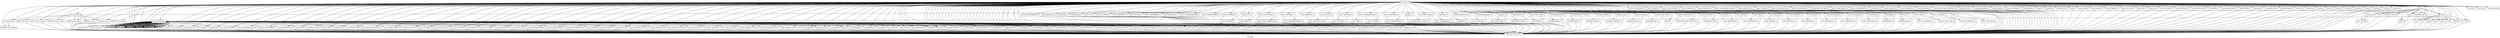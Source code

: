 digraph "Call graph" {
	label="Call graph";

	Node0x55b346fae190 [shape=record,label="{external node}"];
	Node0x55b346fae190 -> Node0x55b346fae230;
	Node0x55b346fae190 -> Node0x55b346fae2d0;
	Node0x55b346fae190 -> Node0x55b346fae370;
	Node0x55b346fae190 -> Node0x55b346fae3e0;
	Node0x55b346fae190 -> Node0x55b346fae450;
	Node0x55b346fae190 -> Node0x55b346fae4c0;
	Node0x55b346fae190 -> Node0x55b346fae530;
	Node0x55b346fae190 -> Node0x55b346febba0;
	Node0x55b346fae190 -> Node0x55b346fae560;
	Node0x55b346fae190 -> Node0x55b346febc50;
	Node0x55b346fae190 -> Node0x55b346febcc0;
	Node0x55b346fae190 -> Node0x55b346febd30;
	Node0x55b346fae190 -> Node0x55b346febda0;
	Node0x55b346fae190 -> Node0x55b346febf60;
	Node0x55b346fae190 -> Node0x55b346fec000;
	Node0x55b346fae190 -> Node0x55b346febf90;
	Node0x55b346fae190 -> Node0x55b346fec0b0;
	Node0x55b346fae190 -> Node0x55b346fec120;
	Node0x55b346fae190 -> Node0x55b346fec190;
	Node0x55b346fae190 -> Node0x55b346fa9d30;
	Node0x55b346fae190 -> Node0x55b346fa9da0;
	Node0x55b346fae190 -> Node0x55b346fa9e10;
	Node0x55b346fae190 -> Node0x55b346fa9e80;
	Node0x55b346fae190 -> Node0x55b346fa9ef0;
	Node0x55b346fae190 -> Node0x55b346fa9f60;
	Node0x55b346fae190 -> Node0x55b346fa9fd0;
	Node0x55b346fae190 -> Node0x55b346faa450;
	Node0x55b346fae190 -> Node0x55b346faa4c0;
	Node0x55b346fae190 -> Node0x55b346faa530;
	Node0x55b346fae190 -> Node0x55b346faa5a0;
	Node0x55b346fae190 -> Node0x55b346faa610;
	Node0x55b346fae190 -> Node0x55b346faa680;
	Node0x55b346fae190 -> Node0x55b346faa6f0;
	Node0x55b346fae190 -> Node0x55b346faa760;
	Node0x55b346fae190 -> Node0x55b346faa7d0;
	Node0x55b346fae190 -> Node0x55b346faa840;
	Node0x55b346fae190 -> Node0x55b346faa8b0;
	Node0x55b346fae190 -> Node0x55b346faa920;
	Node0x55b346fae190 -> Node0x55b346faa990;
	Node0x55b346fae190 -> Node0x55b346faaa00;
	Node0x55b346fae190 -> Node0x55b346faaa70;
	Node0x55b346fae190 -> Node0x55b346faaae0;
	Node0x55b346fae190 -> Node0x55b346faab50;
	Node0x55b346fae190 -> Node0x55b346faabc0;
	Node0x55b346fae190 -> Node0x55b346faac30;
	Node0x55b346fae190 -> Node0x55b346faaca0;
	Node0x55b346fae190 -> Node0x55b346f60150;
	Node0x55b346fae190 -> Node0x55b346f601c0;
	Node0x55b346fae190 -> Node0x55b346f60230;
	Node0x55b346fae190 -> Node0x55b346f602a0;
	Node0x55b346fae190 -> Node0x55b346f60310;
	Node0x55b346fae190 -> Node0x55b346f60380;
	Node0x55b346fae190 -> Node0x55b346f603f0;
	Node0x55b346fae190 -> Node0x55b346f60460;
	Node0x55b346fae190 -> Node0x55b346f604d0;
	Node0x55b346fae190 -> Node0x55b346f60540;
	Node0x55b346fae190 -> Node0x55b346f605b0;
	Node0x55b346fae190 -> Node0x55b346f60620;
	Node0x55b346fae190 -> Node0x55b346f60690;
	Node0x55b346fae190 -> Node0x55b346f60700;
	Node0x55b346fae190 -> Node0x55b346f60770;
	Node0x55b346fae190 -> Node0x55b346f607e0;
	Node0x55b346fae190 -> Node0x55b346f60850;
	Node0x55b346fae190 -> Node0x55b346f608c0;
	Node0x55b346fae190 -> Node0x55b346f5f940;
	Node0x55b346fae190 -> Node0x55b346f5f9b0;
	Node0x55b346fae190 -> Node0x55b346f5fa20;
	Node0x55b346fae190 -> Node0x55b346f5fa90;
	Node0x55b346fae190 -> Node0x55b346f5fb00;
	Node0x55b346fae190 -> Node0x55b346f5fb70;
	Node0x55b346fae190 -> Node0x55b346f5fbe0;
	Node0x55b346fae190 -> Node0x55b346f5fc50;
	Node0x55b346fae190 -> Node0x55b346f5fcc0;
	Node0x55b346fae190 -> Node0x55b346f5fd30;
	Node0x55b346fae190 -> Node0x55b346f5fda0;
	Node0x55b346fae190 -> Node0x55b346f5fe10;
	Node0x55b346fae190 -> Node0x55b346f5fe80;
	Node0x55b346fae190 -> Node0x55b346f5fef0;
	Node0x55b346fae190 -> Node0x55b346f5ff60;
	Node0x55b346fae190 -> Node0x55b346f5ffd0;
	Node0x55b346fae190 -> Node0x55b346f60040;
	Node0x55b346fae190 -> Node0x55b346f600b0;
	Node0x55b346fae190 -> Node0x55b346f600e0;
	Node0x55b346fae190 -> Node0x55b346fd7e60;
	Node0x55b346fae190 -> Node0x55b346fd7ed0;
	Node0x55b346fae190 -> Node0x55b346fd7f40;
	Node0x55b346fae190 -> Node0x55b346fd7fb0;
	Node0x55b346fae190 -> Node0x55b346fd8020;
	Node0x55b346fae190 -> Node0x55b346fd8090;
	Node0x55b346fae190 -> Node0x55b346fd8100;
	Node0x55b346fae190 -> Node0x55b346fd8170;
	Node0x55b346fae190 -> Node0x55b346fd81e0;
	Node0x55b346fae190 -> Node0x55b346fd8250;
	Node0x55b346fae190 -> Node0x55b346fd82c0;
	Node0x55b346fae190 -> Node0x55b346fd8330;
	Node0x55b346fae190 -> Node0x55b346fd83a0;
	Node0x55b346fae190 -> Node0x55b346fd8410;
	Node0x55b346fae190 -> Node0x55b346fd8480;
	Node0x55b346fae190 -> Node0x55b346fd84f0;
	Node0x55b346fae190 -> Node0x55b346fd8560;
	Node0x55b346fae190 -> Node0x55b346fd85d0;
	Node0x55b346fae190 -> Node0x55b346fd8640;
	Node0x55b346fae190 -> Node0x55b346fd86b0;
	Node0x55b346fae190 -> Node0x55b346fd8720;
	Node0x55b346fae190 -> Node0x55b346fd8790;
	Node0x55b346fae190 -> Node0x55b346fdc950;
	Node0x55b346fae190 -> Node0x55b346fdc9f0;
	Node0x55b346fae190 -> Node0x55b346fdca90;
	Node0x55b346fae190 -> Node0x55b346fdcb30;
	Node0x55b346fae190 -> Node0x55b346fdcbd0;
	Node0x55b346fae190 -> Node0x55b346fdcc70;
	Node0x55b346fae190 -> Node0x55b346fdcd10;
	Node0x55b346fae190 -> Node0x55b346fdcdb0;
	Node0x55b346fae190 -> Node0x55b346fdce50;
	Node0x55b346fae190 -> Node0x55b346fdcef0;
	Node0x55b346fae190 -> Node0x55b346fdcf90;
	Node0x55b346fae190 -> Node0x55b346fdd030;
	Node0x55b346fae190 -> Node0x55b346fdd0d0;
	Node0x55b346fae190 -> Node0x55b346fdd170;
	Node0x55b346fae190 -> Node0x55b346fdd210;
	Node0x55b346fae190 -> Node0x55b346fdd2b0;
	Node0x55b346fae190 -> Node0x55b346fdd350;
	Node0x55b346fae190 -> Node0x55b346fdd3f0;
	Node0x55b346fae190 -> Node0x55b346fdd490;
	Node0x55b346fae190 -> Node0x55b346fdd530;
	Node0x55b346fae190 -> Node0x55b346fdd5d0;
	Node0x55b346fae190 -> Node0x55b346fdd670;
	Node0x55b346fae190 -> Node0x55b346fdd710;
	Node0x55b346fae190 -> Node0x55b346fdd7b0;
	Node0x55b346fae190 -> Node0x55b346fdd850;
	Node0x55b346fae190 -> Node0x55b346fdd8f0;
	Node0x55b346fae190 -> Node0x55b346fdd990;
	Node0x55b346fae190 -> Node0x55b346fdda30;
	Node0x55b346fae190 -> Node0x55b346fddad0;
	Node0x55b346fae190 -> Node0x55b346fddb70;
	Node0x55b346fae190 -> Node0x55b346fddc10;
	Node0x55b346fae190 -> Node0x55b346fddcb0;
	Node0x55b346fae190 -> Node0x55b346fddd50;
	Node0x55b346fae190 -> Node0x55b346fdb940;
	Node0x55b346fae190 -> Node0x55b346fdb9e0;
	Node0x55b346fae190 -> Node0x55b346fdba80;
	Node0x55b346fae190 -> Node0x55b346fdbb20;
	Node0x55b346fae190 -> Node0x55b346fdbbc0;
	Node0x55b346fae190 -> Node0x55b346fdbc60;
	Node0x55b346fae190 -> Node0x55b346fdbd00;
	Node0x55b346fae190 -> Node0x55b346fdbda0;
	Node0x55b346fae190 -> Node0x55b346fdbe40;
	Node0x55b346fae190 -> Node0x55b346fdbee0;
	Node0x55b346fae190 -> Node0x55b346fdbf80;
	Node0x55b346fae190 -> Node0x55b346fdc020;
	Node0x55b346fae190 -> Node0x55b346fdc0c0;
	Node0x55b346fae190 -> Node0x55b346fdc160;
	Node0x55b346fae190 -> Node0x55b346fdc200;
	Node0x55b346fae190 -> Node0x55b346fdc2a0;
	Node0x55b346fae190 -> Node0x55b346fdc340;
	Node0x55b346fae190 -> Node0x55b346fdc3e0;
	Node0x55b346fae190 -> Node0x55b346fdc480;
	Node0x55b346fae190 -> Node0x55b346fdc520;
	Node0x55b346fae190 -> Node0x55b346fdc5c0;
	Node0x55b346fae190 -> Node0x55b346fdc660;
	Node0x55b346fae190 -> Node0x55b346fdc700;
	Node0x55b346fae190 -> Node0x55b346fdc7a0;
	Node0x55b346fae190 -> Node0x55b346fdc840;
	Node0x55b346fae190 -> Node0x55b346fdc8e0;
	Node0x55b346fae190 -> Node0x55b346f7cc20;
	Node0x55b346fae190 -> Node0x55b346f7ccc0;
	Node0x55b346fae190 -> Node0x55b346f7cd60;
	Node0x55b346fae190 -> Node0x55b346f7ce00;
	Node0x55b346fae190 -> Node0x55b346f7cea0;
	Node0x55b346fae190 -> Node0x55b346f7cf40;
	Node0x55b346fae190 -> Node0x55b346f7cfe0;
	Node0x55b346fae190 -> Node0x55b346f7d080;
	Node0x55b346fae190 -> Node0x55b346f7d120;
	Node0x55b346fae190 -> Node0x55b346f7d1c0;
	Node0x55b346fae190 -> Node0x55b346f7d260;
	Node0x55b346fae190 -> Node0x55b346f7d300;
	Node0x55b346fae190 -> Node0x55b346f7d3a0;
	Node0x55b346fae190 -> Node0x55b346f7d440;
	Node0x55b346fae190 -> Node0x55b346f7d4e0;
	Node0x55b346fae190 -> Node0x55b346f7d580;
	Node0x55b346fae190 -> Node0x55b346f7d620;
	Node0x55b346fae190 -> Node0x55b346f7d6c0;
	Node0x55b346fae190 -> Node0x55b346f7d760;
	Node0x55b346fae190 -> Node0x55b346f7d800;
	Node0x55b346fae190 -> Node0x55b346f7d8a0;
	Node0x55b346fae190 -> Node0x55b346f7d940;
	Node0x55b346fae190 -> Node0x55b346f7d9e0;
	Node0x55b346fae190 -> Node0x55b346f7da80;
	Node0x55b346fae190 -> Node0x55b346f7db20;
	Node0x55b346fae190 -> Node0x55b346f7dbc0;
	Node0x55b346fae190 -> Node0x55b346f7dc60;
	Node0x55b346fae190 -> Node0x55b346f7dd00;
	Node0x55b346fae190 -> Node0x55b346f7dda0;
	Node0x55b346fae190 -> Node0x55b346f7de40;
	Node0x55b346fae190 -> Node0x55b346f7dee0;
	Node0x55b346fae190 -> Node0x55b346f7df80;
	Node0x55b346fae190 -> Node0x55b346f7e020;
	Node0x55b346fae190 -> Node0x55b346f7e0c0;
	Node0x55b346fae190 -> Node0x55b346f7e160;
	Node0x55b346fae190 -> Node0x55b346f7e200;
	Node0x55b346fae190 -> Node0x55b346f7e2a0;
	Node0x55b346fae190 -> Node0x55b346f7e340;
	Node0x55b346fae190 -> Node0x55b346f7e3e0;
	Node0x55b346fae190 -> Node0x55b346f7e480;
	Node0x55b346fae190 -> Node0x55b346f7e520;
	Node0x55b346fae190 -> Node0x55b346f7e5c0;
	Node0x55b346fae190 -> Node0x55b346f7e660;
	Node0x55b346fae190 -> Node0x55b346f7e700;
	Node0x55b346fae190 -> Node0x55b346f7e7a0;
	Node0x55b346fae190 -> Node0x55b346f7e840;
	Node0x55b346fae190 -> Node0x55b346f7e8e0;
	Node0x55b346fae190 -> Node0x55b346f7e980;
	Node0x55b346fae190 -> Node0x55b346f7ea20;
	Node0x55b346fae190 -> Node0x55b346f7eac0;
	Node0x55b346fae190 -> Node0x55b346f7eb60;
	Node0x55b346fae190 -> Node0x55b346f7ec00;
	Node0x55b346fae190 -> Node0x55b346f7eca0;
	Node0x55b346fae190 -> Node0x55b346f7ed40;
	Node0x55b346fae190 -> Node0x55b346f7ede0;
	Node0x55b346fae190 -> Node0x55b346f7ee80;
	Node0x55b346fae190 -> Node0x55b346f7ef20;
	Node0x55b346fae190 -> Node0x55b346f7efc0;
	Node0x55b346fae190 -> Node0x55b346f7f060;
	Node0x55b346fae190 -> Node0x55b346f7f100;
	Node0x55b346fae190 -> Node0x55b346f7f1a0;
	Node0x55b346fae190 -> Node0x55b346f7f240;
	Node0x55b346fae190 -> Node0x55b346f7f2e0;
	Node0x55b346fae190 -> Node0x55b346f7f380;
	Node0x55b346fae190 -> Node0x55b346f7f420;
	Node0x55b346fae190 -> Node0x55b346f7f4c0;
	Node0x55b346fae190 -> Node0x55b346f7f560;
	Node0x55b346fae190 -> Node0x55b346f7f600;
	Node0x55b346fae190 -> Node0x55b346f7f6a0;
	Node0x55b346fae190 -> Node0x55b346f7f740;
	Node0x55b346fae190 -> Node0x55b346f7f7e0;
	Node0x55b346fae190 -> Node0x55b346f7f880;
	Node0x55b346fae190 -> Node0x55b346f7f920;
	Node0x55b346fae190 -> Node0x55b346f7f9c0;
	Node0x55b346fae190 -> Node0x55b346f7fa60;
	Node0x55b346fae190 -> Node0x55b346f7fb00;
	Node0x55b346fae190 -> Node0x55b346f7fba0;
	Node0x55b346fae190 -> Node0x55b346f7fc40;
	Node0x55b346fae190 -> Node0x55b346f7fce0;
	Node0x55b346fae190 -> Node0x55b346f7fd80;
	Node0x55b346fae190 -> Node0x55b346f7fe20;
	Node0x55b346fae190 -> Node0x55b346f7fec0;
	Node0x55b346fae190 -> Node0x55b346f7ff60;
	Node0x55b346fae190 -> Node0x55b346f80000;
	Node0x55b346fae190 -> Node0x55b346f800a0;
	Node0x55b346fae190 -> Node0x55b346f80110;
	Node0x55b346fae190 -> Node0x55b346f801e0;
	Node0x55b346fae190 -> Node0x55b346f80280;
	Node0x55b346fae190 -> Node0x55b346f80210;
	Node0x55b346fae190 -> Node0x55b346f80330;
	Node0x55b346fae190 -> Node0x55b346f803a0;
	Node0x55b346fae190 -> Node0x55b346f80480;
	Node0x55b346fae190 -> Node0x55b346f804f0;
	Node0x55b346fae190 -> Node0x55b346f80620;
	Node0x55b346fae190 -> Node0x55b346f806c0;
	Node0x55b346fae190 -> Node0x55b346f80650;
	Node0x55b346fae190 -> Node0x55b346f80770;
	Node0x55b346fae190 -> Node0x55b346f807e0;
	Node0x55b346fae190 -> Node0x55b346f80850;
	Node0x55b346fae190 -> Node0x55b346f808c0;
	Node0x55b346fae560 [shape=record,label="{ASN1_PCTX_set_str_flags}"];
	Node0x55b346fae560 -> Node0x55b346fae1c0;
	Node0x55b346fae230 [shape=record,label="{FuzzerSetRand}"];
	Node0x55b346fae230 -> Node0x55b346fae2d0;
	Node0x55b346fae2d0 [shape=record,label="{RAND_set_rand_method}"];
	Node0x55b346fae2d0 -> Node0x55b346fae1c0;
	Node0x55b346fae370 [shape=record,label="{fuzz_bytes}"];
	Node0x55b346fae3e0 [shape=record,label="{fuzz_status}"];
	Node0x55b346fae450 [shape=record,label="{llvm.dbg.declare}"];
	Node0x55b346fae4c0 [shape=record,label="{FuzzerInitialize}"];
	Node0x55b346fae4c0 -> Node0x55b346fae530;
	Node0x55b346fae4c0 -> Node0x55b346febba0;
	Node0x55b346fae4c0 -> Node0x55b346fae560;
	Node0x55b346fae4c0 -> Node0x55b346febc50;
	Node0x55b346fae4c0 -> Node0x55b346febcc0;
	Node0x55b346fae4c0 -> Node0x55b346febd30;
	Node0x55b346fae4c0 -> Node0x55b346febda0;
	Node0x55b346fae4c0 -> Node0x55b346fae230;
	Node0x55b346fae530 [shape=record,label="{ASN1_PCTX_new}"];
	Node0x55b346fae530 -> Node0x55b346fae1c0;
	Node0x55b346febba0 [shape=record,label="{ASN1_PCTX_set_flags}"];
	Node0x55b346febba0 -> Node0x55b346fae1c0;
	Node0x55b346febc50 [shape=record,label="{OPENSSL_init_crypto}"];
	Node0x55b346febc50 -> Node0x55b346fae1c0;
	Node0x55b346febcc0 [shape=record,label="{OPENSSL_init_ssl}"];
	Node0x55b346febcc0 -> Node0x55b346fae1c0;
	Node0x55b346febd30 [shape=record,label="{ERR_get_state}"];
	Node0x55b346febd30 -> Node0x55b346fae1c0;
	Node0x55b346febda0 [shape=record,label="{CRYPTO_free_ex_index}"];
	Node0x55b346febda0 -> Node0x55b346fae1c0;
	Node0x55b346febf60 [shape=record,label="{FuzzerTestOneInput}"];
	Node0x55b346febf60 -> Node0x55b346fae1c0;
	Node0x55b346febf60 -> Node0x55b346fec000;
	Node0x55b346febf60 -> Node0x55b346febf90;
	Node0x55b346febf60 -> Node0x55b346fec0b0;
	Node0x55b346febf60 -> Node0x55b346fec120;
	Node0x55b346febf60 -> Node0x55b346fec190;
	Node0x55b346febf60 -> Node0x55b346fa9d30;
	Node0x55b346febf60 -> Node0x55b346fa9da0;
	Node0x55b346febf60 -> Node0x55b346fa9e10;
	Node0x55b346febf60 -> Node0x55b346fa9e80;
	Node0x55b346febf60 -> Node0x55b346febf90;
	Node0x55b346febf60 -> Node0x55b346fec0b0;
	Node0x55b346febf60 -> Node0x55b346fa9ef0;
	Node0x55b346febf60 -> Node0x55b346fec190;
	Node0x55b346febf60 -> Node0x55b346fa9f60;
	Node0x55b346febf60 -> Node0x55b346fa9da0;
	Node0x55b346febf60 -> Node0x55b346fa9fd0;
	Node0x55b346febf60 -> Node0x55b346faa450;
	Node0x55b346febf60 -> Node0x55b346febf90;
	Node0x55b346febf60 -> Node0x55b346fec0b0;
	Node0x55b346febf60 -> Node0x55b346faa4c0;
	Node0x55b346febf60 -> Node0x55b346fec190;
	Node0x55b346febf60 -> Node0x55b346faa530;
	Node0x55b346febf60 -> Node0x55b346fa9da0;
	Node0x55b346febf60 -> Node0x55b346faa5a0;
	Node0x55b346febf60 -> Node0x55b346faa610;
	Node0x55b346febf60 -> Node0x55b346febf90;
	Node0x55b346febf60 -> Node0x55b346fec0b0;
	Node0x55b346febf60 -> Node0x55b346faa680;
	Node0x55b346febf60 -> Node0x55b346fec190;
	Node0x55b346febf60 -> Node0x55b346faa6f0;
	Node0x55b346febf60 -> Node0x55b346fa9da0;
	Node0x55b346febf60 -> Node0x55b346faa760;
	Node0x55b346febf60 -> Node0x55b346faa7d0;
	Node0x55b346febf60 -> Node0x55b346febf90;
	Node0x55b346febf60 -> Node0x55b346fec0b0;
	Node0x55b346febf60 -> Node0x55b346faa840;
	Node0x55b346febf60 -> Node0x55b346fec190;
	Node0x55b346febf60 -> Node0x55b346faa8b0;
	Node0x55b346febf60 -> Node0x55b346fa9da0;
	Node0x55b346febf60 -> Node0x55b346faa920;
	Node0x55b346febf60 -> Node0x55b346faa990;
	Node0x55b346febf60 -> Node0x55b346febf90;
	Node0x55b346febf60 -> Node0x55b346fec0b0;
	Node0x55b346febf60 -> Node0x55b346faaa00;
	Node0x55b346febf60 -> Node0x55b346fec190;
	Node0x55b346febf60 -> Node0x55b346faaa70;
	Node0x55b346febf60 -> Node0x55b346fa9da0;
	Node0x55b346febf60 -> Node0x55b346faaae0;
	Node0x55b346febf60 -> Node0x55b346faab50;
	Node0x55b346febf60 -> Node0x55b346febf90;
	Node0x55b346febf60 -> Node0x55b346fec0b0;
	Node0x55b346febf60 -> Node0x55b346fec190;
	Node0x55b346febf60 -> Node0x55b346faabc0;
	Node0x55b346febf60 -> Node0x55b346fa9da0;
	Node0x55b346febf60 -> Node0x55b346faac30;
	Node0x55b346febf60 -> Node0x55b346faaca0;
	Node0x55b346febf60 -> Node0x55b346febf90;
	Node0x55b346febf60 -> Node0x55b346fec0b0;
	Node0x55b346febf60 -> Node0x55b346fec190;
	Node0x55b346febf60 -> Node0x55b346f60150;
	Node0x55b346febf60 -> Node0x55b346fa9da0;
	Node0x55b346febf60 -> Node0x55b346f601c0;
	Node0x55b346febf60 -> Node0x55b346f60230;
	Node0x55b346febf60 -> Node0x55b346febf90;
	Node0x55b346febf60 -> Node0x55b346fec0b0;
	Node0x55b346febf60 -> Node0x55b346fec190;
	Node0x55b346febf60 -> Node0x55b346f602a0;
	Node0x55b346febf60 -> Node0x55b346fa9da0;
	Node0x55b346febf60 -> Node0x55b346f60310;
	Node0x55b346febf60 -> Node0x55b346f60380;
	Node0x55b346febf60 -> Node0x55b346febf90;
	Node0x55b346febf60 -> Node0x55b346fec0b0;
	Node0x55b346febf60 -> Node0x55b346fec190;
	Node0x55b346febf60 -> Node0x55b346f603f0;
	Node0x55b346febf60 -> Node0x55b346fa9da0;
	Node0x55b346febf60 -> Node0x55b346f60460;
	Node0x55b346febf60 -> Node0x55b346f604d0;
	Node0x55b346febf60 -> Node0x55b346febf90;
	Node0x55b346febf60 -> Node0x55b346fec0b0;
	Node0x55b346febf60 -> Node0x55b346fec190;
	Node0x55b346febf60 -> Node0x55b346f60540;
	Node0x55b346febf60 -> Node0x55b346fa9da0;
	Node0x55b346febf60 -> Node0x55b346f605b0;
	Node0x55b346febf60 -> Node0x55b346f60620;
	Node0x55b346febf60 -> Node0x55b346febf90;
	Node0x55b346febf60 -> Node0x55b346fec0b0;
	Node0x55b346febf60 -> Node0x55b346fec190;
	Node0x55b346febf60 -> Node0x55b346f60690;
	Node0x55b346febf60 -> Node0x55b346fa9da0;
	Node0x55b346febf60 -> Node0x55b346f60700;
	Node0x55b346febf60 -> Node0x55b346f60770;
	Node0x55b346febf60 -> Node0x55b346febf90;
	Node0x55b346febf60 -> Node0x55b346fec0b0;
	Node0x55b346febf60 -> Node0x55b346f607e0;
	Node0x55b346febf60 -> Node0x55b346fec190;
	Node0x55b346febf60 -> Node0x55b346f60850;
	Node0x55b346febf60 -> Node0x55b346fa9da0;
	Node0x55b346febf60 -> Node0x55b346f608c0;
	Node0x55b346febf60 -> Node0x55b346f5f940;
	Node0x55b346febf60 -> Node0x55b346febf90;
	Node0x55b346febf60 -> Node0x55b346fec0b0;
	Node0x55b346febf60 -> Node0x55b346f607e0;
	Node0x55b346febf60 -> Node0x55b346fec190;
	Node0x55b346febf60 -> Node0x55b346f5f9b0;
	Node0x55b346febf60 -> Node0x55b346fa9da0;
	Node0x55b346febf60 -> Node0x55b346f608c0;
	Node0x55b346febf60 -> Node0x55b346f5fa20;
	Node0x55b346febf60 -> Node0x55b346febf90;
	Node0x55b346febf60 -> Node0x55b346fec0b0;
	Node0x55b346febf60 -> Node0x55b346fec190;
	Node0x55b346febf60 -> Node0x55b346f5fa90;
	Node0x55b346febf60 -> Node0x55b346fa9da0;
	Node0x55b346febf60 -> Node0x55b346f5fb00;
	Node0x55b346febf60 -> Node0x55b346f5fb70;
	Node0x55b346febf60 -> Node0x55b346febf90;
	Node0x55b346febf60 -> Node0x55b346fec0b0;
	Node0x55b346febf60 -> Node0x55b346f5fbe0;
	Node0x55b346febf60 -> Node0x55b346fec190;
	Node0x55b346febf60 -> Node0x55b346f5fc50;
	Node0x55b346febf60 -> Node0x55b346fa9da0;
	Node0x55b346febf60 -> Node0x55b346f5fcc0;
	Node0x55b346febf60 -> Node0x55b346f5fd30;
	Node0x55b346febf60 -> Node0x55b346febf90;
	Node0x55b346febf60 -> Node0x55b346fec0b0;
	Node0x55b346febf60 -> Node0x55b346f5fbe0;
	Node0x55b346febf60 -> Node0x55b346fec190;
	Node0x55b346febf60 -> Node0x55b346f5fda0;
	Node0x55b346febf60 -> Node0x55b346fa9da0;
	Node0x55b346febf60 -> Node0x55b346f5fcc0;
	Node0x55b346febf60 -> Node0x55b346f5fe10;
	Node0x55b346febf60 -> Node0x55b346febf90;
	Node0x55b346febf60 -> Node0x55b346fec0b0;
	Node0x55b346febf60 -> Node0x55b346f5fe80;
	Node0x55b346febf60 -> Node0x55b346fec190;
	Node0x55b346febf60 -> Node0x55b346f5fef0;
	Node0x55b346febf60 -> Node0x55b346fa9da0;
	Node0x55b346febf60 -> Node0x55b346f5fcc0;
	Node0x55b346febf60 -> Node0x55b346f5ff60;
	Node0x55b346febf60 -> Node0x55b346febf90;
	Node0x55b346febf60 -> Node0x55b346fec0b0;
	Node0x55b346febf60 -> Node0x55b346f5ffd0;
	Node0x55b346febf60 -> Node0x55b346fec190;
	Node0x55b346febf60 -> Node0x55b346f60040;
	Node0x55b346febf60 -> Node0x55b346fa9da0;
	Node0x55b346febf60 -> Node0x55b346f600b0;
	Node0x55b346febf60 -> Node0x55b346f600e0;
	Node0x55b346febf60 -> Node0x55b346febf90;
	Node0x55b346febf60 -> Node0x55b346fec0b0;
	Node0x55b346febf60 -> Node0x55b346fd7e60;
	Node0x55b346febf60 -> Node0x55b346fec190;
	Node0x55b346febf60 -> Node0x55b346fd7ed0;
	Node0x55b346febf60 -> Node0x55b346fa9da0;
	Node0x55b346febf60 -> Node0x55b346fd7f40;
	Node0x55b346febf60 -> Node0x55b346fd7fb0;
	Node0x55b346febf60 -> Node0x55b346febf90;
	Node0x55b346febf60 -> Node0x55b346fec0b0;
	Node0x55b346febf60 -> Node0x55b346fd8020;
	Node0x55b346febf60 -> Node0x55b346fec190;
	Node0x55b346febf60 -> Node0x55b346fd8090;
	Node0x55b346febf60 -> Node0x55b346fa9da0;
	Node0x55b346febf60 -> Node0x55b346fd8100;
	Node0x55b346febf60 -> Node0x55b346fd8170;
	Node0x55b346febf60 -> Node0x55b346febf90;
	Node0x55b346febf60 -> Node0x55b346fec0b0;
	Node0x55b346febf60 -> Node0x55b346fd81e0;
	Node0x55b346febf60 -> Node0x55b346fec190;
	Node0x55b346febf60 -> Node0x55b346fd8250;
	Node0x55b346febf60 -> Node0x55b346fa9da0;
	Node0x55b346febf60 -> Node0x55b346fd8100;
	Node0x55b346febf60 -> Node0x55b346fd82c0;
	Node0x55b346febf60 -> Node0x55b346febf90;
	Node0x55b346febf60 -> Node0x55b346fec0b0;
	Node0x55b346febf60 -> Node0x55b346fec190;
	Node0x55b346febf60 -> Node0x55b346fd8330;
	Node0x55b346febf60 -> Node0x55b346fa9da0;
	Node0x55b346febf60 -> Node0x55b346fd83a0;
	Node0x55b346febf60 -> Node0x55b346fd8410;
	Node0x55b346febf60 -> Node0x55b346febf90;
	Node0x55b346febf60 -> Node0x55b346fec0b0;
	Node0x55b346febf60 -> Node0x55b346fd8480;
	Node0x55b346febf60 -> Node0x55b346fec190;
	Node0x55b346febf60 -> Node0x55b346fd84f0;
	Node0x55b346febf60 -> Node0x55b346fa9da0;
	Node0x55b346febf60 -> Node0x55b346fd8560;
	Node0x55b346febf60 -> Node0x55b346fd85d0;
	Node0x55b346febf60 -> Node0x55b346febf90;
	Node0x55b346febf60 -> Node0x55b346fec0b0;
	Node0x55b346febf60 -> Node0x55b346fd8640;
	Node0x55b346febf60 -> Node0x55b346fec190;
	Node0x55b346febf60 -> Node0x55b346fd86b0;
	Node0x55b346febf60 -> Node0x55b346fa9da0;
	Node0x55b346febf60 -> Node0x55b346fd8720;
	Node0x55b346febf60 -> Node0x55b346fd8790;
	Node0x55b346fec000 [shape=record,label="{ASN1_item_d2i}"];
	Node0x55b346fec000 -> Node0x55b346fae1c0;
	Node0x55b346febf90 [shape=record,label="{BIO_s_null}"];
	Node0x55b346febf90 -> Node0x55b346fae1c0;
	Node0x55b346fec0b0 [shape=record,label="{BIO_new}"];
	Node0x55b346fec0b0 -> Node0x55b346fae1c0;
	Node0x55b346fec120 [shape=record,label="{ASN1_item_print}"];
	Node0x55b346fec120 -> Node0x55b346fae1c0;
	Node0x55b346fec190 [shape=record,label="{BIO_free}"];
	Node0x55b346fec190 -> Node0x55b346fae1c0;
	Node0x55b346fa9d30 [shape=record,label="{ASN1_item_i2d}"];
	Node0x55b346fa9d30 -> Node0x55b346fae1c0;
	Node0x55b346fa9da0 [shape=record,label="{CRYPTO_free}"];
	Node0x55b346fa9da0 -> Node0x55b346fae1c0;
	Node0x55b346fa9e10 [shape=record,label="{ASN1_item_free}"];
	Node0x55b346fa9e10 -> Node0x55b346fae1c0;
	Node0x55b346fa9e80 [shape=record,label="{d2i_TS_REQ}"];
	Node0x55b346fa9e80 -> Node0x55b346fae1c0;
	Node0x55b346fa9ef0 [shape=record,label="{TS_REQ_print_bio}"];
	Node0x55b346fa9ef0 -> Node0x55b346fae1c0;
	Node0x55b346f605b0 [shape=record,label="{ESS_CERT_ID_V2_free}"];
	Node0x55b346f605b0 -> Node0x55b346fae1c0;
	Node0x55b346f60620 [shape=record,label="{d2i_ESS_SIGNING_CERT_V2}"];
	Node0x55b346f60620 -> Node0x55b346fae1c0;
	Node0x55b346f60690 [shape=record,label="{i2d_ESS_SIGNING_CERT_V2}"];
	Node0x55b346f60690 -> Node0x55b346fae1c0;
	Node0x55b346f60700 [shape=record,label="{ESS_SIGNING_CERT_V2_free}"];
	Node0x55b346f60700 -> Node0x55b346fae1c0;
	Node0x55b346f60770 [shape=record,label="{d2i_DHparams}"];
	Node0x55b346f60770 -> Node0x55b346fae1c0;
	Node0x55b346f607e0 [shape=record,label="{DHparams_print}"];
	Node0x55b346f607e0 -> Node0x55b346fae1c0;
	Node0x55b346fa9f60 [shape=record,label="{i2d_TS_REQ}"];
	Node0x55b346fa9f60 -> Node0x55b346fae1c0;
	Node0x55b346fa9fd0 [shape=record,label="{TS_REQ_free}"];
	Node0x55b346fa9fd0 -> Node0x55b346fae1c0;
	Node0x55b346faa450 [shape=record,label="{d2i_TS_MSG_IMPRINT}"];
	Node0x55b346faa450 -> Node0x55b346fae1c0;
	Node0x55b346faa4c0 [shape=record,label="{TS_MSG_IMPRINT_print_bio}"];
	Node0x55b346faa4c0 -> Node0x55b346fae1c0;
	Node0x55b346faa530 [shape=record,label="{i2d_TS_MSG_IMPRINT}"];
	Node0x55b346faa530 -> Node0x55b346fae1c0;
	Node0x55b346faa5a0 [shape=record,label="{TS_MSG_IMPRINT_free}"];
	Node0x55b346faa5a0 -> Node0x55b346fae1c0;
	Node0x55b346faa610 [shape=record,label="{d2i_TS_RESP}"];
	Node0x55b346faa610 -> Node0x55b346fae1c0;
	Node0x55b346faa680 [shape=record,label="{TS_RESP_print_bio}"];
	Node0x55b346faa680 -> Node0x55b346fae1c0;
	Node0x55b346faa6f0 [shape=record,label="{i2d_TS_RESP}"];
	Node0x55b346faa6f0 -> Node0x55b346fae1c0;
	Node0x55b346faa760 [shape=record,label="{TS_RESP_free}"];
	Node0x55b346faa760 -> Node0x55b346fae1c0;
	Node0x55b346faa7d0 [shape=record,label="{d2i_TS_STATUS_INFO}"];
	Node0x55b346faa7d0 -> Node0x55b346fae1c0;
	Node0x55b346faa840 [shape=record,label="{TS_STATUS_INFO_print_bio}"];
	Node0x55b346faa840 -> Node0x55b346fae1c0;
	Node0x55b346faa8b0 [shape=record,label="{i2d_TS_STATUS_INFO}"];
	Node0x55b346faa8b0 -> Node0x55b346fae1c0;
	Node0x55b346faa920 [shape=record,label="{TS_STATUS_INFO_free}"];
	Node0x55b346faa920 -> Node0x55b346fae1c0;
	Node0x55b346faa990 [shape=record,label="{d2i_TS_TST_INFO}"];
	Node0x55b346faa990 -> Node0x55b346fae1c0;
	Node0x55b346fd8020 [shape=record,label="{EC_KEY_print}"];
	Node0x55b346fd8020 -> Node0x55b346fae1c0;
	Node0x55b346f7dd00 [shape=record,label="{PKCS12_SAFEBAG_it}"];
	Node0x55b346f7dd00 -> Node0x55b346fae1c0;
	Node0x55b346f7dda0 [shape=record,label="{PKCS12_SAFEBAGS_it}"];
	Node0x55b346f7dda0 -> Node0x55b346fae1c0;
	Node0x55b346f7de40 [shape=record,label="{PKCS7_it}"];
	Node0x55b346f7de40 -> Node0x55b346fae1c0;
	Node0x55b346f7dee0 [shape=record,label="{PKCS7_ATTR_SIGN_it}"];
	Node0x55b346f7dee0 -> Node0x55b346fae1c0;
	Node0x55b346f7df80 [shape=record,label="{PKCS7_ATTR_VERIFY_it}"];
	Node0x55b346f7df80 -> Node0x55b346fae1c0;
	Node0x55b346f7e020 [shape=record,label="{PKCS7_DIGEST_it}"];
	Node0x55b346f7e020 -> Node0x55b346fae1c0;
	Node0x55b346f7e0c0 [shape=record,label="{PKCS7_ENC_CONTENT_it}"];
	Node0x55b346f7e0c0 -> Node0x55b346fae1c0;
	Node0x55b346f7e160 [shape=record,label="{PKCS7_ENCRYPT_it}"];
	Node0x55b346f7e160 -> Node0x55b346fae1c0;
	Node0x55b346f7e200 [shape=record,label="{PKCS7_ENVELOPE_it}"];
	Node0x55b346f7e200 -> Node0x55b346fae1c0;
	Node0x55b346f7e2a0 [shape=record,label="{PKCS7_ISSUER_AND_SERIAL_it}"];
	Node0x55b346f7e2a0 -> Node0x55b346fae1c0;
	Node0x55b346f7e340 [shape=record,label="{PKCS7_RECIP_INFO_it}"];
	Node0x55b346f7e340 -> Node0x55b346fae1c0;
	Node0x55b346f7e3e0 [shape=record,label="{PKCS7_SIGNED_it}"];
	Node0x55b346f7e3e0 -> Node0x55b346fae1c0;
	Node0x55b346f7e480 [shape=record,label="{PKCS7_SIGN_ENVELOPE_it}"];
	Node0x55b346f7e480 -> Node0x55b346fae1c0;
	Node0x55b346fd8090 [shape=record,label="{i2d_ECPrivateKey}"];
	Node0x55b346fd8090 -> Node0x55b346fae1c0;
	Node0x55b346fd8100 [shape=record,label="{EC_KEY_free}"];
	Node0x55b346fd8100 -> Node0x55b346fae1c0;
	Node0x55b346fd8170 [shape=record,label="{d2i_ECParameters}"];
	Node0x55b346fd8170 -> Node0x55b346fae1c0;
	Node0x55b346faaa00 [shape=record,label="{TS_TST_INFO_print_bio}"];
	Node0x55b346faaa00 -> Node0x55b346fae1c0;
	Node0x55b346fd81e0 [shape=record,label="{ECParameters_print}"];
	Node0x55b346fd81e0 -> Node0x55b346fae1c0;
	Node0x55b346fd8250 [shape=record,label="{i2d_ECParameters}"];
	Node0x55b346fd8250 -> Node0x55b346fae1c0;
	Node0x55b346fd82c0 [shape=record,label="{d2i_ECDSA_SIG}"];
	Node0x55b346fd82c0 -> Node0x55b346fae1c0;
	Node0x55b346fd8330 [shape=record,label="{i2d_ECDSA_SIG}"];
	Node0x55b346fd8330 -> Node0x55b346fae1c0;
	Node0x55b346fd83a0 [shape=record,label="{ECDSA_SIG_free}"];
	Node0x55b346fd83a0 -> Node0x55b346fae1c0;
	Node0x55b346fd8410 [shape=record,label="{d2i_AutoPrivateKey}"];
	Node0x55b346fd8410 -> Node0x55b346fae1c0;
	Node0x55b346faaa70 [shape=record,label="{i2d_TS_TST_INFO}"];
	Node0x55b346faaa70 -> Node0x55b346fae1c0;
	Node0x55b346faaae0 [shape=record,label="{TS_TST_INFO_free}"];
	Node0x55b346faaae0 -> Node0x55b346fae1c0;
	Node0x55b346faab50 [shape=record,label="{d2i_TS_ACCURACY}"];
	Node0x55b346faab50 -> Node0x55b346fae1c0;
	Node0x55b346faabc0 [shape=record,label="{i2d_TS_ACCURACY}"];
	Node0x55b346faabc0 -> Node0x55b346fae1c0;
	Node0x55b346faac30 [shape=record,label="{TS_ACCURACY_free}"];
	Node0x55b346faac30 -> Node0x55b346fae1c0;
	Node0x55b346faaca0 [shape=record,label="{d2i_ESS_ISSUER_SERIAL}"];
	Node0x55b346faaca0 -> Node0x55b346fae1c0;
	Node0x55b346f60150 [shape=record,label="{i2d_ESS_ISSUER_SERIAL}"];
	Node0x55b346f60150 -> Node0x55b346fae1c0;
	Node0x55b346f601c0 [shape=record,label="{ESS_ISSUER_SERIAL_free}"];
	Node0x55b346f601c0 -> Node0x55b346fae1c0;
	Node0x55b346fd8480 [shape=record,label="{EVP_PKEY_print_private}"];
	Node0x55b346fd8480 -> Node0x55b346fae1c0;
	Node0x55b346fd84f0 [shape=record,label="{i2d_PrivateKey}"];
	Node0x55b346fd84f0 -> Node0x55b346fae1c0;
	Node0x55b346fd8560 [shape=record,label="{EVP_PKEY_free}"];
	Node0x55b346fd8560 -> Node0x55b346fae1c0;
	Node0x55b346fd85d0 [shape=record,label="{d2i_SSL_SESSION}"];
	Node0x55b346fd85d0 -> Node0x55b346fae1c0;
	Node0x55b346fd8640 [shape=record,label="{SSL_SESSION_print}"];
	Node0x55b346fd8640 -> Node0x55b346fae1c0;
	Node0x55b346fd86b0 [shape=record,label="{i2d_SSL_SESSION}"];
	Node0x55b346fd86b0 -> Node0x55b346fae1c0;
	Node0x55b346fd8720 [shape=record,label="{SSL_SESSION_free}"];
	Node0x55b346fd8720 -> Node0x55b346fae1c0;
	Node0x55b346fd8790 [shape=record,label="{ERR_clear_error}"];
	Node0x55b346fd8790 -> Node0x55b346fae1c0;
	Node0x55b346fdc950 [shape=record,label="{ACCESS_DESCRIPTION_it}"];
	Node0x55b346fdc950 -> Node0x55b346fae1c0;
	Node0x55b346f60230 [shape=record,label="{d2i_ESS_CERT_ID}"];
	Node0x55b346f60230 -> Node0x55b346fae1c0;
	Node0x55b346f602a0 [shape=record,label="{i2d_ESS_CERT_ID}"];
	Node0x55b346f602a0 -> Node0x55b346fae1c0;
	Node0x55b346f60310 [shape=record,label="{ESS_CERT_ID_free}"];
	Node0x55b346f60310 -> Node0x55b346fae1c0;
	Node0x55b346f60380 [shape=record,label="{d2i_ESS_SIGNING_CERT}"];
	Node0x55b346f60380 -> Node0x55b346fae1c0;
	Node0x55b346f603f0 [shape=record,label="{i2d_ESS_SIGNING_CERT}"];
	Node0x55b346f603f0 -> Node0x55b346fae1c0;
	Node0x55b346f60460 [shape=record,label="{ESS_SIGNING_CERT_free}"];
	Node0x55b346f60460 -> Node0x55b346fae1c0;
	Node0x55b346f604d0 [shape=record,label="{d2i_ESS_CERT_ID_V2}"];
	Node0x55b346f604d0 -> Node0x55b346fae1c0;
	Node0x55b346f60540 [shape=record,label="{i2d_ESS_CERT_ID_V2}"];
	Node0x55b346f60540 -> Node0x55b346fae1c0;
	Node0x55b346f804f0 [shape=record,label="{free}"];
	Node0x55b346f804f0 -> Node0x55b346fae1c0;
	Node0x55b346f80620 [shape=record,label="{stat}"];
	Node0x55b346f80620 -> Node0x55b346fae1c0;
	Node0x55b346f806c0 [shape=record,label="{printf}"];
	Node0x55b346f806c0 -> Node0x55b346fae1c0;
	Node0x55b346f80650 [shape=record,label="{fflush}"];
	Node0x55b346f80650 -> Node0x55b346fae1c0;
	Node0x55b346f80770 [shape=record,label="{fopen}"];
	Node0x55b346f80770 -> Node0x55b346fae1c0;
	Node0x55b346f807e0 [shape=record,label="{fread}"];
	Node0x55b346f807e0 -> Node0x55b346fae1c0;
	Node0x55b346f80850 [shape=record,label="{OPENSSL_die}"];
	Node0x55b346f80850 -> Node0x55b346fae1c0;
	Node0x55b346f808c0 [shape=record,label="{fclose}"];
	Node0x55b346f808c0 -> Node0x55b346fae1c0;
	Node0x55b346fdd2b0 [shape=record,label="{ASN1_OBJECT_it}"];
	Node0x55b346fdd2b0 -> Node0x55b346fae1c0;
	Node0x55b346fdd350 [shape=record,label="{ASN1_OCTET_STRING_it}"];
	Node0x55b346fdd350 -> Node0x55b346fae1c0;
	Node0x55b346fdd3f0 [shape=record,label="{ASN1_OCTET_STRING_NDEF_it}"];
	Node0x55b346fdd3f0 -> Node0x55b346fae1c0;
	Node0x55b346fdd490 [shape=record,label="{ASN1_PRINTABLE_it}"];
	Node0x55b346fdd490 -> Node0x55b346fae1c0;
	Node0x55b346f60850 [shape=record,label="{i2d_DHparams}"];
	Node0x55b346f60850 -> Node0x55b346fae1c0;
	Node0x55b346f608c0 [shape=record,label="{DH_free}"];
	Node0x55b346f608c0 -> Node0x55b346fae1c0;
	Node0x55b346f5f940 [shape=record,label="{d2i_DHxparams}"];
	Node0x55b346f5f940 -> Node0x55b346fae1c0;
	Node0x55b346f5f9b0 [shape=record,label="{i2d_DHxparams}"];
	Node0x55b346f5f9b0 -> Node0x55b346fae1c0;
	Node0x55b346f5fa20 [shape=record,label="{d2i_DSA_SIG}"];
	Node0x55b346f5fa20 -> Node0x55b346fae1c0;
	Node0x55b346f5fa90 [shape=record,label="{i2d_DSA_SIG}"];
	Node0x55b346f5fa90 -> Node0x55b346fae1c0;
	Node0x55b346f5fb00 [shape=record,label="{DSA_SIG_free}"];
	Node0x55b346f5fb00 -> Node0x55b346fae1c0;
	Node0x55b346f5fb70 [shape=record,label="{d2i_DSAPrivateKey}"];
	Node0x55b346f5fb70 -> Node0x55b346fae1c0;
	Node0x55b346f5fbe0 [shape=record,label="{DSA_print}"];
	Node0x55b346f5fbe0 -> Node0x55b346fae1c0;
	Node0x55b346f5fc50 [shape=record,label="{i2d_DSAPrivateKey}"];
	Node0x55b346f5fc50 -> Node0x55b346fae1c0;
	Node0x55b346f5fcc0 [shape=record,label="{DSA_free}"];
	Node0x55b346f5fcc0 -> Node0x55b346fae1c0;
	Node0x55b346f5fd30 [shape=record,label="{d2i_DSAPublicKey}"];
	Node0x55b346f5fd30 -> Node0x55b346fae1c0;
	Node0x55b346f5fda0 [shape=record,label="{i2d_DSAPublicKey}"];
	Node0x55b346f5fda0 -> Node0x55b346fae1c0;
	Node0x55b346f5fe10 [shape=record,label="{d2i_DSAparams}"];
	Node0x55b346f5fe10 -> Node0x55b346fae1c0;
	Node0x55b346f5fe80 [shape=record,label="{DSAparams_print}"];
	Node0x55b346f5fe80 -> Node0x55b346fae1c0;
	Node0x55b346f5fef0 [shape=record,label="{i2d_DSAparams}"];
	Node0x55b346f5fef0 -> Node0x55b346fae1c0;
	Node0x55b346f5ff60 [shape=record,label="{d2i_RSAPublicKey}"];
	Node0x55b346f5ff60 -> Node0x55b346fae1c0;
	Node0x55b346f5ffd0 [shape=record,label="{RSA_print}"];
	Node0x55b346f5ffd0 -> Node0x55b346fae1c0;
	Node0x55b346f60040 [shape=record,label="{i2d_RSAPublicKey}"];
	Node0x55b346f60040 -> Node0x55b346fae1c0;
	Node0x55b346f600b0 [shape=record,label="{RSA_free}"];
	Node0x55b346f600b0 -> Node0x55b346fae1c0;
	Node0x55b346f600e0 [shape=record,label="{d2i_ECPKParameters}"];
	Node0x55b346f600e0 -> Node0x55b346fae1c0;
	Node0x55b346fd7e60 [shape=record,label="{ECPKParameters_print}"];
	Node0x55b346fd7e60 -> Node0x55b346fae1c0;
	Node0x55b346fd7ed0 [shape=record,label="{i2d_ECPKParameters}"];
	Node0x55b346fd7ed0 -> Node0x55b346fae1c0;
	Node0x55b346fd7f40 [shape=record,label="{EC_GROUP_free}"];
	Node0x55b346fd7f40 -> Node0x55b346fae1c0;
	Node0x55b346fd7fb0 [shape=record,label="{d2i_ECPrivateKey}"];
	Node0x55b346fd7fb0 -> Node0x55b346fae1c0;
	Node0x55b346f7d800 [shape=record,label="{OTHERNAME_it}"];
	Node0x55b346f7d800 -> Node0x55b346fae1c0;
	Node0x55b346f7d8a0 [shape=record,label="{PBE2PARAM_it}"];
	Node0x55b346f7d8a0 -> Node0x55b346fae1c0;
	Node0x55b346f7d940 [shape=record,label="{PBEPARAM_it}"];
	Node0x55b346f7d940 -> Node0x55b346fae1c0;
	Node0x55b346f7d9e0 [shape=record,label="{PBKDF2PARAM_it}"];
	Node0x55b346f7d9e0 -> Node0x55b346fae1c0;
	Node0x55b346f7da80 [shape=record,label="{PKCS12_it}"];
	Node0x55b346f7da80 -> Node0x55b346fae1c0;
	Node0x55b346f7db20 [shape=record,label="{PKCS12_AUTHSAFES_it}"];
	Node0x55b346f7db20 -> Node0x55b346fae1c0;
	Node0x55b346f7dbc0 [shape=record,label="{PKCS12_BAGS_it}"];
	Node0x55b346f7dbc0 -> Node0x55b346fae1c0;
	Node0x55b346f7dc60 [shape=record,label="{PKCS12_MAC_DATA_it}"];
	Node0x55b346f7dc60 -> Node0x55b346fae1c0;
	Node0x55b346f7e520 [shape=record,label="{PKCS7_SIGNER_INFO_it}"];
	Node0x55b346f7e520 -> Node0x55b346fae1c0;
	Node0x55b346f7e5c0 [shape=record,label="{PKCS8_PRIV_KEY_INFO_it}"];
	Node0x55b346f7e5c0 -> Node0x55b346fae1c0;
	Node0x55b346f7e660 [shape=record,label="{PKEY_USAGE_PERIOD_it}"];
	Node0x55b346f7e660 -> Node0x55b346fae1c0;
	Node0x55b346f7e700 [shape=record,label="{POLICY_CONSTRAINTS_it}"];
	Node0x55b346f7e700 -> Node0x55b346fae1c0;
	Node0x55b346f7e7a0 [shape=record,label="{POLICYINFO_it}"];
	Node0x55b346f7e7a0 -> Node0x55b346fae1c0;
	Node0x55b346f7e840 [shape=record,label="{POLICY_MAPPING_it}"];
	Node0x55b346f7e840 -> Node0x55b346fae1c0;
	Node0x55b346f7e8e0 [shape=record,label="{POLICY_MAPPINGS_it}"];
	Node0x55b346f7e8e0 -> Node0x55b346fae1c0;
	Node0x55b346f7e980 [shape=record,label="{POLICYQUALINFO_it}"];
	Node0x55b346f7e980 -> Node0x55b346fae1c0;
	Node0x55b346f7ea20 [shape=record,label="{PROXY_CERT_INFO_EXTENSION_it}"];
	Node0x55b346f7ea20 -> Node0x55b346fae1c0;
	Node0x55b346f7eac0 [shape=record,label="{PROXY_POLICY_it}"];
	Node0x55b346f7eac0 -> Node0x55b346fae1c0;
	Node0x55b346f7eb60 [shape=record,label="{RSA_OAEP_PARAMS_it}"];
	Node0x55b346f7eb60 -> Node0x55b346fae1c0;
	Node0x55b346f7ec00 [shape=record,label="{RSAPrivateKey_it}"];
	Node0x55b346f7ec00 -> Node0x55b346fae1c0;
	Node0x55b346f7eca0 [shape=record,label="{RSA_PSS_PARAMS_it}"];
	Node0x55b346f7eca0 -> Node0x55b346fae1c0;
	Node0x55b346f7ed40 [shape=record,label="{RSAPublicKey_it}"];
	Node0x55b346f7ed40 -> Node0x55b346fae1c0;
	Node0x55b346f7ede0 [shape=record,label="{SXNET_it}"];
	Node0x55b346f7ede0 -> Node0x55b346fae1c0;
	Node0x55b346f7ee80 [shape=record,label="{SXNETID_it}"];
	Node0x55b346f7ee80 -> Node0x55b346fae1c0;
	Node0x55b346f7ef20 [shape=record,label="{USERNOTICE_it}"];
	Node0x55b346f7ef20 -> Node0x55b346fae1c0;
	Node0x55b346fdc9f0 [shape=record,label="{ASIdentifierChoice_it}"];
	Node0x55b346fdc9f0 -> Node0x55b346fae1c0;
	Node0x55b346fdca90 [shape=record,label="{ASIdentifiers_it}"];
	Node0x55b346fdca90 -> Node0x55b346fae1c0;
	Node0x55b346fdcb30 [shape=record,label="{ASIdOrRange_it}"];
	Node0x55b346fdcb30 -> Node0x55b346fae1c0;
	Node0x55b346fdcbd0 [shape=record,label="{ASN1_ANY_it}"];
	Node0x55b346fdcbd0 -> Node0x55b346fae1c0;
	Node0x55b346fdcc70 [shape=record,label="{ASN1_BIT_STRING_it}"];
	Node0x55b346fdcc70 -> Node0x55b346fae1c0;
	Node0x55b346fdcd10 [shape=record,label="{ASN1_BMPSTRING_it}"];
	Node0x55b346fdcd10 -> Node0x55b346fae1c0;
	Node0x55b346fdcdb0 [shape=record,label="{ASN1_BOOLEAN_it}"];
	Node0x55b346fdcdb0 -> Node0x55b346fae1c0;
	Node0x55b346fdce50 [shape=record,label="{ASN1_ENUMERATED_it}"];
	Node0x55b346fdce50 -> Node0x55b346fae1c0;
	Node0x55b346fdcef0 [shape=record,label="{ASN1_FBOOLEAN_it}"];
	Node0x55b346fdcef0 -> Node0x55b346fae1c0;
	Node0x55b346fdcf90 [shape=record,label="{ASN1_GENERALIZEDTIME_it}"];
	Node0x55b346fdcf90 -> Node0x55b346fae1c0;
	Node0x55b346fdd030 [shape=record,label="{ASN1_GENERALSTRING_it}"];
	Node0x55b346fdd030 -> Node0x55b346fae1c0;
	Node0x55b346fdd0d0 [shape=record,label="{ASN1_IA5STRING_it}"];
	Node0x55b346fdd0d0 -> Node0x55b346fae1c0;
	Node0x55b346fdd170 [shape=record,label="{ASN1_INTEGER_it}"];
	Node0x55b346fdd170 -> Node0x55b346fae1c0;
	Node0x55b346fdd210 [shape=record,label="{ASN1_NULL_it}"];
	Node0x55b346fdd210 -> Node0x55b346fae1c0;
	Node0x55b346f800a0 [shape=record,label="{FuzzerCleanup}"];
	Node0x55b346f800a0 -> Node0x55b346f80110;
	Node0x55b346f80110 [shape=record,label="{ASN1_PCTX_free}"];
	Node0x55b346f80110 -> Node0x55b346fae1c0;
	Node0x55b346f801e0 [shape=record,label="{main}"];
	Node0x55b346f801e0 -> Node0x55b346fae4c0;
	Node0x55b346f801e0 -> Node0x55b346f80280;
	Node0x55b346f801e0 -> Node0x55b346f80210;
	Node0x55b346f801e0 -> Node0x55b346f80330;
	Node0x55b346f801e0 -> Node0x55b346f803a0;
	Node0x55b346f801e0 -> Node0x55b346f803a0;
	Node0x55b346f801e0 -> Node0x55b346f80410;
	Node0x55b346f801e0 -> Node0x55b346f80480;
	Node0x55b346f801e0 -> Node0x55b346f80410;
	Node0x55b346f801e0 -> Node0x55b346f804f0;
	Node0x55b346f801e0 -> Node0x55b346f800a0;
	Node0x55b346f80280 [shape=record,label="{strlen}"];
	Node0x55b346f80280 -> Node0x55b346fae1c0;
	Node0x55b346f80210 [shape=record,label="{OPENSSL_DIR_read}"];
	Node0x55b346f80210 -> Node0x55b346fae1c0;
	Node0x55b346f80330 [shape=record,label="{malloc}"];
	Node0x55b346f80330 -> Node0x55b346fae1c0;
	Node0x55b346f803a0 [shape=record,label="{strcpy}"];
	Node0x55b346f803a0 -> Node0x55b346fae1c0;
	Node0x55b346f80410 [shape=record,label="{testfile}"];
	Node0x55b346f80410 -> Node0x55b346f80620;
	Node0x55b346f80410 -> Node0x55b346f806c0;
	Node0x55b346f80410 -> Node0x55b346f80650;
	Node0x55b346f80410 -> Node0x55b346f80770;
	Node0x55b346f80410 -> Node0x55b346f80330;
	Node0x55b346f80410 -> Node0x55b346f807e0;
	Node0x55b346f80410 -> Node0x55b346f80850;
	Node0x55b346f80410 -> Node0x55b346febf60;
	Node0x55b346f80410 -> Node0x55b346f804f0;
	Node0x55b346f80410 -> Node0x55b346f808c0;
	Node0x55b346f80480 [shape=record,label="{OPENSSL_DIR_end}"];
	Node0x55b346f80480 -> Node0x55b346fae1c0;
	Node0x55b346fdd530 [shape=record,label="{ASN1_PRINTABLESTRING_it}"];
	Node0x55b346fdd530 -> Node0x55b346fae1c0;
	Node0x55b346fdd5d0 [shape=record,label="{ASN1_SEQUENCE_it}"];
	Node0x55b346fdd5d0 -> Node0x55b346fae1c0;
	Node0x55b346fdd670 [shape=record,label="{ASN1_SEQUENCE_ANY_it}"];
	Node0x55b346fdd670 -> Node0x55b346fae1c0;
	Node0x55b346fdd710 [shape=record,label="{ASN1_SET_ANY_it}"];
	Node0x55b346fdd710 -> Node0x55b346fae1c0;
	Node0x55b346fdd7b0 [shape=record,label="{ASN1_T61STRING_it}"];
	Node0x55b346fdd7b0 -> Node0x55b346fae1c0;
	Node0x55b346fdd850 [shape=record,label="{ASN1_TBOOLEAN_it}"];
	Node0x55b346fdd850 -> Node0x55b346fae1c0;
	Node0x55b346fdd8f0 [shape=record,label="{ASN1_TIME_it}"];
	Node0x55b346fdd8f0 -> Node0x55b346fae1c0;
	Node0x55b346fdd990 [shape=record,label="{ASN1_UNIVERSALSTRING_it}"];
	Node0x55b346fdd990 -> Node0x55b346fae1c0;
	Node0x55b346fdda30 [shape=record,label="{ASN1_UTCTIME_it}"];
	Node0x55b346fdda30 -> Node0x55b346fae1c0;
	Node0x55b346fddad0 [shape=record,label="{ASN1_UTF8STRING_it}"];
	Node0x55b346fddad0 -> Node0x55b346fae1c0;
	Node0x55b346fddb70 [shape=record,label="{ASN1_VISIBLESTRING_it}"];
	Node0x55b346fddb70 -> Node0x55b346fae1c0;
	Node0x55b346fddc10 [shape=record,label="{ASRange_it}"];
	Node0x55b346fddc10 -> Node0x55b346fae1c0;
	Node0x55b346fddcb0 [shape=record,label="{AUTHORITY_INFO_ACCESS_it}"];
	Node0x55b346fddcb0 -> Node0x55b346fae1c0;
	Node0x55b346fddd50 [shape=record,label="{AUTHORITY_KEYID_it}"];
	Node0x55b346fddd50 -> Node0x55b346fae1c0;
	Node0x55b346fdb940 [shape=record,label="{BASIC_CONSTRAINTS_it}"];
	Node0x55b346fdb940 -> Node0x55b346fae1c0;
	Node0x55b346fdb9e0 [shape=record,label="{BIGNUM_it}"];
	Node0x55b346fdb9e0 -> Node0x55b346fae1c0;
	Node0x55b346fdba80 [shape=record,label="{CBIGNUM_it}"];
	Node0x55b346fdba80 -> Node0x55b346fae1c0;
	Node0x55b346fdbb20 [shape=record,label="{CERTIFICATEPOLICIES_it}"];
	Node0x55b346fdbb20 -> Node0x55b346fae1c0;
	Node0x55b346fdbbc0 [shape=record,label="{CMS_ContentInfo_it}"];
	Node0x55b346fdbbc0 -> Node0x55b346fae1c0;
	Node0x55b346fdbc60 [shape=record,label="{CMS_ReceiptRequest_it}"];
	Node0x55b346fdbc60 -> Node0x55b346fae1c0;
	Node0x55b346fdbd00 [shape=record,label="{CRL_DIST_POINTS_it}"];
	Node0x55b346fdbd00 -> Node0x55b346fae1c0;
	Node0x55b346fdbda0 [shape=record,label="{DHparams_it}"];
	Node0x55b346fdbda0 -> Node0x55b346fae1c0;
	Node0x55b346fdbe40 [shape=record,label="{DIRECTORYSTRING_it}"];
	Node0x55b346fdbe40 -> Node0x55b346fae1c0;
	Node0x55b346fdbee0 [shape=record,label="{DISPLAYTEXT_it}"];
	Node0x55b346fdbee0 -> Node0x55b346fae1c0;
	Node0x55b346fdbf80 [shape=record,label="{DIST_POINT_it}"];
	Node0x55b346fdbf80 -> Node0x55b346fae1c0;
	Node0x55b346fdc020 [shape=record,label="{DIST_POINT_NAME_it}"];
	Node0x55b346fdc020 -> Node0x55b346fae1c0;
	Node0x55b346fdc0c0 [shape=record,label="{ECPARAMETERS_it}"];
	Node0x55b346fdc0c0 -> Node0x55b346fae1c0;
	Node0x55b346fdc160 [shape=record,label="{ECPKPARAMETERS_it}"];
	Node0x55b346fdc160 -> Node0x55b346fae1c0;
	Node0x55b346fdc200 [shape=record,label="{EDIPARTYNAME_it}"];
	Node0x55b346fdc200 -> Node0x55b346fae1c0;
	Node0x55b346fdc2a0 [shape=record,label="{EXTENDED_KEY_USAGE_it}"];
	Node0x55b346fdc2a0 -> Node0x55b346fae1c0;
	Node0x55b346fdc340 [shape=record,label="{GENERAL_NAME_it}"];
	Node0x55b346fdc340 -> Node0x55b346fae1c0;
	Node0x55b346fdc3e0 [shape=record,label="{GENERAL_NAMES_it}"];
	Node0x55b346fdc3e0 -> Node0x55b346fae1c0;
	Node0x55b346fdc480 [shape=record,label="{GENERAL_SUBTREE_it}"];
	Node0x55b346fdc480 -> Node0x55b346fae1c0;
	Node0x55b346fdc520 [shape=record,label="{IPAddressChoice_it}"];
	Node0x55b346fdc520 -> Node0x55b346fae1c0;
	Node0x55b346fdc5c0 [shape=record,label="{IPAddressFamily_it}"];
	Node0x55b346fdc5c0 -> Node0x55b346fae1c0;
	Node0x55b346fdc660 [shape=record,label="{IPAddressOrRange_it}"];
	Node0x55b346fdc660 -> Node0x55b346fae1c0;
	Node0x55b346fdc700 [shape=record,label="{IPAddressRange_it}"];
	Node0x55b346fdc700 -> Node0x55b346fae1c0;
	Node0x55b346fdc7a0 [shape=record,label="{ISSUING_DIST_POINT_it}"];
	Node0x55b346fdc7a0 -> Node0x55b346fae1c0;
	Node0x55b346fdc840 [shape=record,label="{LONG_it}"];
	Node0x55b346fdc840 -> Node0x55b346fae1c0;
	Node0x55b346fdc8e0 [shape=record,label="{NAME_CONSTRAINTS_it}"];
	Node0x55b346fdc8e0 -> Node0x55b346fae1c0;
	Node0x55b346f7cc20 [shape=record,label="{NETSCAPE_CERT_SEQUENCE_it}"];
	Node0x55b346f7cc20 -> Node0x55b346fae1c0;
	Node0x55b346f7ccc0 [shape=record,label="{NETSCAPE_SPKAC_it}"];
	Node0x55b346f7ccc0 -> Node0x55b346fae1c0;
	Node0x55b346f7cd60 [shape=record,label="{NETSCAPE_SPKI_it}"];
	Node0x55b346f7cd60 -> Node0x55b346fae1c0;
	Node0x55b346f7ce00 [shape=record,label="{NOTICEREF_it}"];
	Node0x55b346f7ce00 -> Node0x55b346fae1c0;
	Node0x55b346f7cea0 [shape=record,label="{OCSP_BASICRESP_it}"];
	Node0x55b346f7cea0 -> Node0x55b346fae1c0;
	Node0x55b346f7cf40 [shape=record,label="{OCSP_CERTID_it}"];
	Node0x55b346f7cf40 -> Node0x55b346fae1c0;
	Node0x55b346f7cfe0 [shape=record,label="{OCSP_CERTSTATUS_it}"];
	Node0x55b346f7cfe0 -> Node0x55b346fae1c0;
	Node0x55b346f7d080 [shape=record,label="{OCSP_CRLID_it}"];
	Node0x55b346f7d080 -> Node0x55b346fae1c0;
	Node0x55b346f7d120 [shape=record,label="{OCSP_ONEREQ_it}"];
	Node0x55b346f7d120 -> Node0x55b346fae1c0;
	Node0x55b346f7d1c0 [shape=record,label="{OCSP_REQINFO_it}"];
	Node0x55b346f7d1c0 -> Node0x55b346fae1c0;
	Node0x55b346f7d260 [shape=record,label="{OCSP_REQUEST_it}"];
	Node0x55b346f7d260 -> Node0x55b346fae1c0;
	Node0x55b346f7d300 [shape=record,label="{OCSP_RESPBYTES_it}"];
	Node0x55b346f7d300 -> Node0x55b346fae1c0;
	Node0x55b346f7d3a0 [shape=record,label="{OCSP_RESPDATA_it}"];
	Node0x55b346f7d3a0 -> Node0x55b346fae1c0;
	Node0x55b346f7d440 [shape=record,label="{OCSP_RESPID_it}"];
	Node0x55b346f7d440 -> Node0x55b346fae1c0;
	Node0x55b346f7d4e0 [shape=record,label="{OCSP_RESPONSE_it}"];
	Node0x55b346f7d4e0 -> Node0x55b346fae1c0;
	Node0x55b346f7d580 [shape=record,label="{OCSP_REVOKEDINFO_it}"];
	Node0x55b346f7d580 -> Node0x55b346fae1c0;
	Node0x55b346f7d620 [shape=record,label="{OCSP_SERVICELOC_it}"];
	Node0x55b346f7d620 -> Node0x55b346fae1c0;
	Node0x55b346f7d6c0 [shape=record,label="{OCSP_SIGNATURE_it}"];
	Node0x55b346f7d6c0 -> Node0x55b346fae1c0;
	Node0x55b346f7d760 [shape=record,label="{OCSP_SINGLERESP_it}"];
	Node0x55b346f7d760 -> Node0x55b346fae1c0;
	Node0x55b346f7efc0 [shape=record,label="{X509_it}"];
	Node0x55b346f7efc0 -> Node0x55b346fae1c0;
	Node0x55b346f7f060 [shape=record,label="{X509_ALGOR_it}"];
	Node0x55b346f7f060 -> Node0x55b346fae1c0;
	Node0x55b346f7f100 [shape=record,label="{X509_ALGORS_it}"];
	Node0x55b346f7f100 -> Node0x55b346fae1c0;
	Node0x55b346f7f1a0 [shape=record,label="{X509_ATTRIBUTE_it}"];
	Node0x55b346f7f1a0 -> Node0x55b346fae1c0;
	Node0x55b346f7f240 [shape=record,label="{X509_CERT_AUX_it}"];
	Node0x55b346f7f240 -> Node0x55b346fae1c0;
	Node0x55b346f7f2e0 [shape=record,label="{X509_CINF_it}"];
	Node0x55b346f7f2e0 -> Node0x55b346fae1c0;
	Node0x55b346f7f380 [shape=record,label="{X509_CRL_it}"];
	Node0x55b346f7f380 -> Node0x55b346fae1c0;
	Node0x55b346f7f420 [shape=record,label="{X509_CRL_INFO_it}"];
	Node0x55b346f7f420 -> Node0x55b346fae1c0;
	Node0x55b346f7f4c0 [shape=record,label="{X509_EXTENSION_it}"];
	Node0x55b346f7f4c0 -> Node0x55b346fae1c0;
	Node0x55b346f7f560 [shape=record,label="{X509_EXTENSIONS_it}"];
	Node0x55b346f7f560 -> Node0x55b346fae1c0;
	Node0x55b346f7f600 [shape=record,label="{X509_NAME_it}"];
	Node0x55b346f7f600 -> Node0x55b346fae1c0;
	Node0x55b346f7f6a0 [shape=record,label="{X509_NAME_ENTRY_it}"];
	Node0x55b346f7f6a0 -> Node0x55b346fae1c0;
	Node0x55b346f7f740 [shape=record,label="{X509_PUBKEY_it}"];
	Node0x55b346f7f740 -> Node0x55b346fae1c0;
	Node0x55b346f7f7e0 [shape=record,label="{X509_REQ_it}"];
	Node0x55b346f7f7e0 -> Node0x55b346fae1c0;
	Node0x55b346f7f880 [shape=record,label="{X509_REQ_INFO_it}"];
	Node0x55b346f7f880 -> Node0x55b346fae1c0;
	Node0x55b346f7f920 [shape=record,label="{X509_REVOKED_it}"];
	Node0x55b346f7f920 -> Node0x55b346fae1c0;
	Node0x55b346f7f9c0 [shape=record,label="{X509_SIG_it}"];
	Node0x55b346f7f9c0 -> Node0x55b346fae1c0;
	Node0x55b346f7fa60 [shape=record,label="{X509_VAL_it}"];
	Node0x55b346f7fa60 -> Node0x55b346fae1c0;
	Node0x55b346f7fb00 [shape=record,label="{ZLONG_it}"];
	Node0x55b346f7fb00 -> Node0x55b346fae1c0;
	Node0x55b346f7fba0 [shape=record,label="{INT32_it}"];
	Node0x55b346f7fba0 -> Node0x55b346fae1c0;
	Node0x55b346f7fc40 [shape=record,label="{ZINT32_it}"];
	Node0x55b346f7fc40 -> Node0x55b346fae1c0;
	Node0x55b346f7fce0 [shape=record,label="{UINT32_it}"];
	Node0x55b346f7fce0 -> Node0x55b346fae1c0;
	Node0x55b346f7fd80 [shape=record,label="{ZUINT32_it}"];
	Node0x55b346f7fd80 -> Node0x55b346fae1c0;
	Node0x55b346f7fe20 [shape=record,label="{INT64_it}"];
	Node0x55b346f7fe20 -> Node0x55b346fae1c0;
	Node0x55b346f7fec0 [shape=record,label="{ZINT64_it}"];
	Node0x55b346f7fec0 -> Node0x55b346fae1c0;
	Node0x55b346f7ff60 [shape=record,label="{UINT64_it}"];
	Node0x55b346f7ff60 -> Node0x55b346fae1c0;
	Node0x55b346f80000 [shape=record,label="{ZUINT64_it}"];
	Node0x55b346f80000 -> Node0x55b346fae1c0;
}

